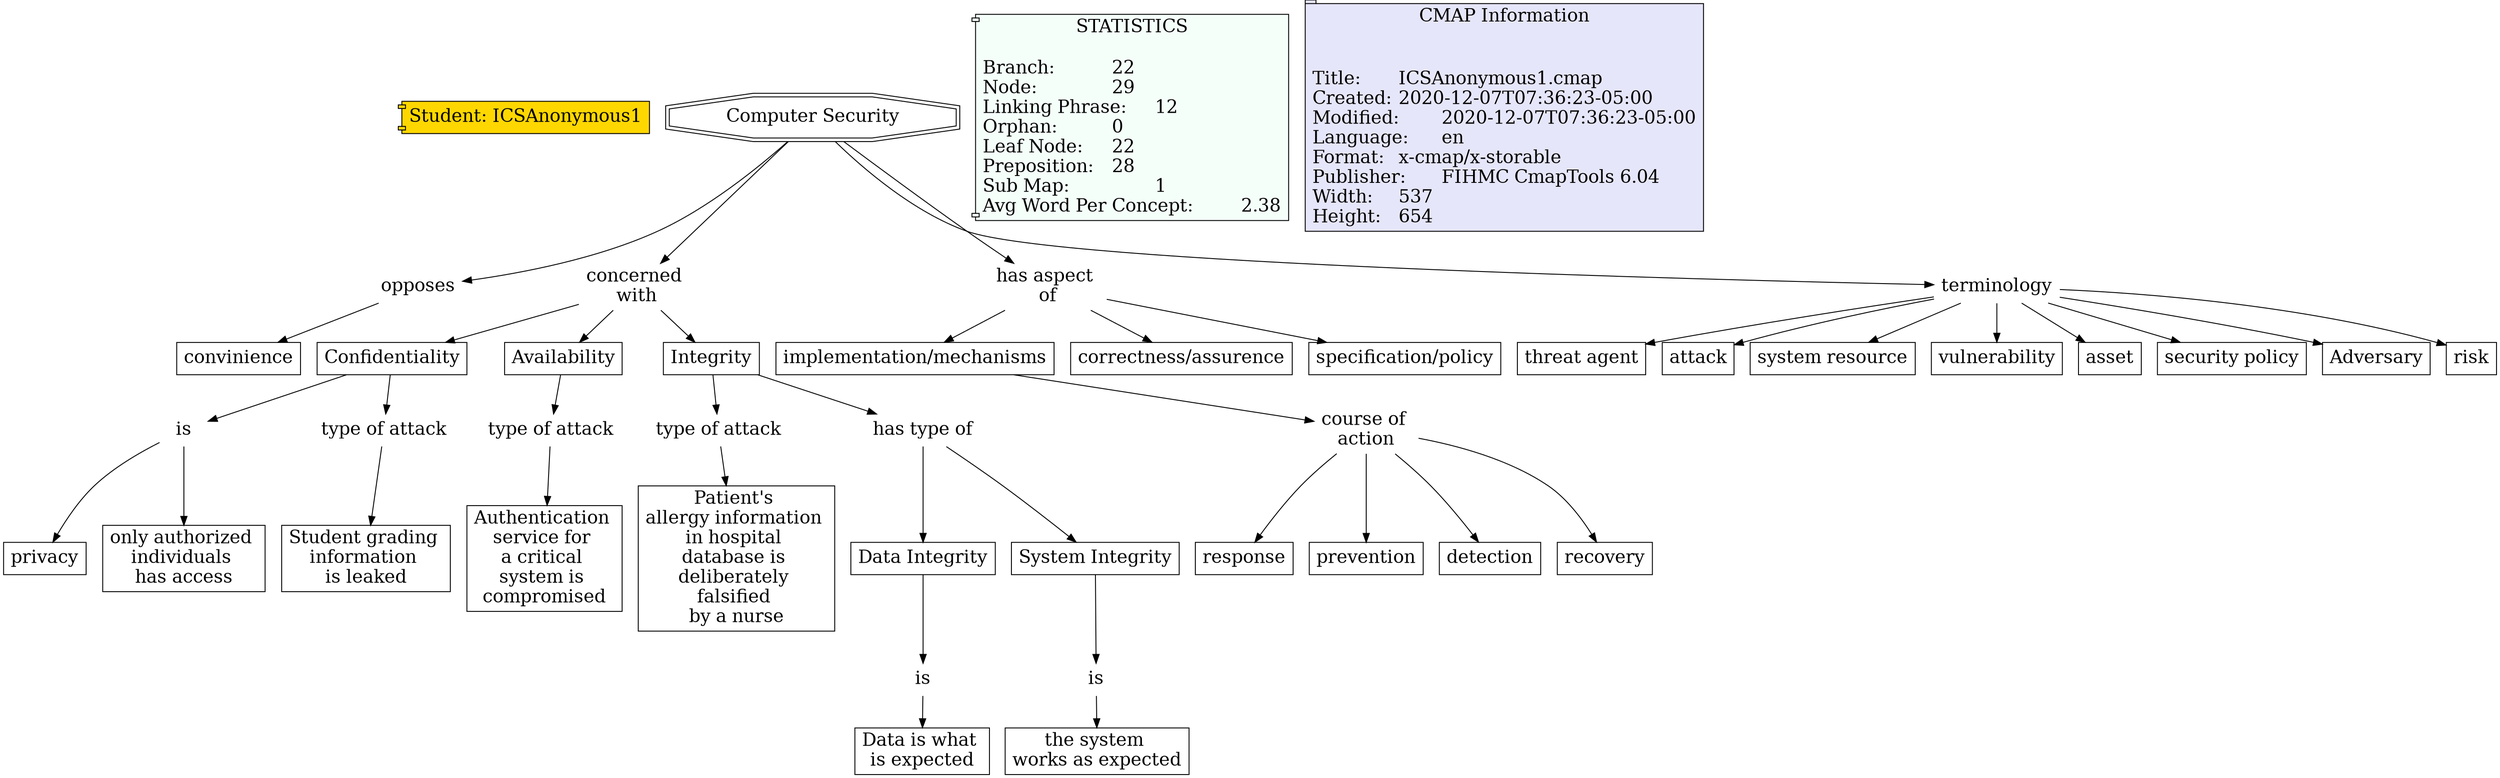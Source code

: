 // The Round Table
digraph {
	Student [label="Student: ICSAnonymous1" fillcolor=gold fontsize=20 shape=component style=filled]
	"1RQ0GDRPV-1YRJ085-59" [label="Computer Security
" fillcolor=white fontsize=20 shape=doubleoctagon style=filled]
	"1RQ0GVP3G-84PNJ6-GR" [label=opposes fontsize=20 shape=none]
	"1RQ0GDRPV-1YRJ085-59" -> "1RQ0GVP3G-84PNJ6-GR" [constraint=true]
	"1RQ0GLL0M-FZ8L0N-BP" [label=is fontsize=20 shape=none]
	"1RQ0GLL0P-286P0XL-BX" [label=privacy fillcolor=white fontsize=20 shape=rect style=filled]
	"1RQ0GLL0M-FZ8L0N-BP" -> "1RQ0GLL0P-286P0XL-BX" [constraint=true]
	"1RQ0GVP3G-84PNJ6-GR" [label=opposes fontsize=20 shape=none]
	"1RQ0GVP3K-FYS7FY-GY" [label=convinience fillcolor=white fontsize=20 shape=rect style=filled]
	"1RQ0GVP3G-84PNJ6-GR" -> "1RQ0GVP3K-FYS7FY-GY" [constraint=true]
	"1RQ0GSB2J-X3W0VX-FR" [label="type of attack
" fontsize=20 shape=none]
	"1RQ0GSB2M-1NJZ8BT-FY" [label="Patient's 
allergy information 
in hospital 
database is 
deliberately 
falsified 
by a nurse
" fillcolor=white fontsize=20 shape=rect style=filled]
	"1RQ0GSB2J-X3W0VX-FR" -> "1RQ0GSB2M-1NJZ8BT-FY" [constraint=true]
	"1RQ0GDRS0-K6XCB4-5D" [label="concerned 
with" fontsize=20 shape=none]
	"1RQ0GDRS4-125JX7L-5P" [label=Confidentiality fillcolor=white fontsize=20 shape=rect style=filled]
	"1RQ0GDRS0-K6XCB4-5D" -> "1RQ0GDRS4-125JX7L-5P" [constraint=true]
	"1RQ0H061G-21JB349-L0" [label="implementation/mechanisms" fillcolor=white fontsize=20 shape=rect style=filled]
	"1RQ0H1X54-17WYK82-LJ" [label="course of 
action" fontsize=20 shape=none]
	"1RQ0H061G-21JB349-L0" -> "1RQ0H1X54-17WYK82-LJ" [constraint=true]
	"1RQ0H1X54-17WYK82-LJ" [label="course of 
action" fontsize=20 shape=none]
	"1RQ0H22G4-CGD6CZ-M1" [label=response fillcolor=white fontsize=20 shape=rect style=filled]
	"1RQ0H1X54-17WYK82-LJ" -> "1RQ0H22G4-CGD6CZ-M1" [constraint=true]
	"1RQ0H1X54-17WYK82-LJ" [label="course of 
action" fontsize=20 shape=none]
	"1RQ0H28WW-1P3DDBX-M9" [label=prevention fillcolor=white fontsize=20 shape=rect style=filled]
	"1RQ0H1X54-17WYK82-LJ" -> "1RQ0H28WW-1P3DDBX-M9" [constraint=true]
	"1RQ0GDRPV-1YRJ085-59" [label="Computer Security
" fillcolor=white fontsize=20 shape=doubleoctagon style=filled]
	"1RQ0GZSRP-1GWVLTP-KJ" [label="has aspect 
of" fontsize=20 shape=none]
	"1RQ0GDRPV-1YRJ085-59" -> "1RQ0GZSRP-1GWVLTP-KJ" [constraint=true]
	"1RQ0GDRS4-125JX7L-5P" [label=Confidentiality fillcolor=white fontsize=20 shape=rect style=filled]
	"1RQ0GLL0M-FZ8L0N-BP" [label=is fontsize=20 shape=none]
	"1RQ0GDRS4-125JX7L-5P" -> "1RQ0GLL0M-FZ8L0N-BP" [constraint=true]
	"1RQ0GP2FC-26FJZJ-CG" [label="has type of
" fontsize=20 shape=none]
	"1RQ0GP2FF-JDF0TP-CP" [label="Data Integrity
" fillcolor=white fontsize=20 shape=rect style=filled]
	"1RQ0GP2FC-26FJZJ-CG" -> "1RQ0GP2FF-JDF0TP-CP" [constraint=true]
	"1RQ0GP2FC-26FJZJ-CG" [label="has type of
" fontsize=20 shape=none]
	"1RQ0GPKKV-NF24H8-CZ" [label="System Integrity
" fillcolor=white fontsize=20 shape=rect style=filled]
	"1RQ0GP2FC-26FJZJ-CG" -> "1RQ0GPKKV-NF24H8-CZ" [constraint=true]
	"1RQ0GDRS4-125JX7L-5P" [label=Confidentiality fillcolor=white fontsize=20 shape=rect style=filled]
	"1RQ0GRPNN-XFZ8RR-F8" [label="type of attack
" fontsize=20 shape=none]
	"1RQ0GDRS4-125JX7L-5P" -> "1RQ0GRPNN-XFZ8RR-F8" [constraint=true]
	"1RQ0GLL0M-FZ8L0N-BP" [label=is fontsize=20 shape=none]
	"1RQ0GN2BJ-4R6FJ2-C6" [label="only authorized 
individuals 
has access
" fillcolor=white fontsize=20 shape=rect style=filled]
	"1RQ0GLL0M-FZ8L0N-BP" -> "1RQ0GN2BJ-4R6FJ2-C6" [constraint=true]
	"1RQ0GQRPV-1HH6JN0-DR" [label=is fontsize=20 shape=none]
	"1RQ0GQRPX-1JZZLFH-DZ" [label="Data is what 
is expected
" fillcolor=white fontsize=20 shape=rect style=filled]
	"1RQ0GQRPV-1HH6JN0-DR" -> "1RQ0GQRPX-1JZZLFH-DZ" [constraint=true]
	"1RQ0GRPNN-XFZ8RR-F8" [label="type of attack
" fontsize=20 shape=none]
	"1RQ0GRPNZ-Z6HTJ7-FG" [label="Student grading 
information 
is leaked" fillcolor=white fontsize=20 shape=rect style=filled]
	"1RQ0GRPNN-XFZ8RR-F8" -> "1RQ0GRPNZ-Z6HTJ7-FG" [constraint=true]
	"1RQ0GDRPV-1YRJ085-59" [label="Computer Security
" fillcolor=white fontsize=20 shape=doubleoctagon style=filled]
	"1RQ0GDRS0-K6XCB4-5D" [label="concerned 
with" fontsize=20 shape=none]
	"1RQ0GDRPV-1YRJ085-59" -> "1RQ0GDRS0-K6XCB4-5D" [constraint=true]
	"1RQ0GWPTZ-17SCBSR-H7" [label=terminology fontsize=20 shape=none]
	"1RQ0GWYF4-PWGFM2-HQ" [label="threat agent
" fillcolor=white fontsize=20 shape=rect style=filled]
	"1RQ0GWPTZ-17SCBSR-H7" -> "1RQ0GWYF4-PWGFM2-HQ" [constraint=true]
	"1RQ0GZSRP-1GWVLTP-KJ" [label="has aspect 
of" fontsize=20 shape=none]
	"1RQ0H061G-21JB349-L0" [label="implementation/mechanisms" fillcolor=white fontsize=20 shape=rect style=filled]
	"1RQ0GZSRP-1GWVLTP-KJ" -> "1RQ0H061G-21JB349-L0" [constraint=true]
	"1RQ0GT6LY-2CJS44-G7" [label="type of attack
" fontsize=20 shape=none]
	"1RQ0GT6M1-Z6YP05-GG" [label="Authentication 
service for 
a critical 
system is 
compromised" fillcolor=white fontsize=20 shape=rect style=filled]
	"1RQ0GT6LY-2CJS44-G7" -> "1RQ0GT6M1-Z6YP05-GG" [constraint=true]
	"1RQ0GF9X4-10PWG9S-68" [label=Availability fillcolor=white fontsize=20 shape=rect style=filled]
	"1RQ0GT6LY-2CJS44-G7" [label="type of attack
" fontsize=20 shape=none]
	"1RQ0GF9X4-10PWG9S-68" -> "1RQ0GT6LY-2CJS44-G7" [constraint=true]
	"1RQ0GWPTZ-17SCBSR-H7" [label=terminology fontsize=20 shape=none]
	"1RQ0GX6V5-2488H53-HZ" [label=attack fillcolor=white fontsize=20 shape=rect style=filled]
	"1RQ0GWPTZ-17SCBSR-H7" -> "1RQ0GX6V5-2488H53-HZ" [constraint=true]
	"1RQ0GWPTZ-17SCBSR-H7" [label=terminology fontsize=20 shape=none]
	"1RQ0GY0MW-1ND2QLP-JR" [label="system resource
" fillcolor=white fontsize=20 shape=rect style=filled]
	"1RQ0GWPTZ-17SCBSR-H7" -> "1RQ0GY0MW-1ND2QLP-JR" [constraint=true]
	"1RQ0GF25B-S4KTYJ-60" [label=Integrity fillcolor=white fontsize=20 shape=rect style=filled]
	"1RQ0GP2FC-26FJZJ-CG" [label="has type of
" fontsize=20 shape=none]
	"1RQ0GF25B-S4KTYJ-60" -> "1RQ0GP2FC-26FJZJ-CG" [constraint=true]
	"1RQ0GF25B-S4KTYJ-60" [label=Integrity fillcolor=white fontsize=20 shape=rect style=filled]
	"1RQ0GSB2J-X3W0VX-FR" [label="type of attack
" fontsize=20 shape=none]
	"1RQ0GF25B-S4KTYJ-60" -> "1RQ0GSB2J-X3W0VX-FR" [constraint=true]
	"1RQ0GWPTZ-17SCBSR-H7" [label=terminology fontsize=20 shape=none]
	"1RQ0GYK5G-XN5N5B-K8" [label=vulnerability fillcolor=white fontsize=20 shape=rect style=filled]
	"1RQ0GWPTZ-17SCBSR-H7" -> "1RQ0GYK5G-XN5N5B-K8" [constraint=true]
	"1RQ0GPKKV-NF24H8-CZ" [label="System Integrity
" fillcolor=white fontsize=20 shape=rect style=filled]
	"1RQ0GQ9HP-219DFT5-D7" [label=is fontsize=20 shape=none]
	"1RQ0GPKKV-NF24H8-CZ" -> "1RQ0GQ9HP-219DFT5-D7" [constraint=true]
	"1RQ0H1X54-17WYK82-LJ" [label="course of 
action" fontsize=20 shape=none]
	"1RQ0H1X57-NWZ945-LR" [label=detection fillcolor=white fontsize=20 shape=rect style=filled]
	"1RQ0H1X54-17WYK82-LJ" -> "1RQ0H1X57-NWZ945-LR" [constraint=true]
	"1RQ0GWPTZ-17SCBSR-H7" [label=terminology fontsize=20 shape=none]
	"1RQ0GY5MR-LTVFSW-K0" [label=asset fillcolor=white fontsize=20 shape=rect style=filled]
	"1RQ0GWPTZ-17SCBSR-H7" -> "1RQ0GY5MR-LTVFSW-K0" [constraint=true]
	"1RQ0GDRS0-K6XCB4-5D" [label="concerned 
with" fontsize=20 shape=none]
	"1RQ0GF9X4-10PWG9S-68" [label=Availability fillcolor=white fontsize=20 shape=rect style=filled]
	"1RQ0GDRS0-K6XCB4-5D" -> "1RQ0GF9X4-10PWG9S-68" [constraint=true]
	"1RQ0GZSRP-1GWVLTP-KJ" [label="has aspect 
of" fontsize=20 shape=none]
	"1RQ0H0H61-1214J66-L8" [label="correctness/assurence" fillcolor=white fontsize=20 shape=rect style=filled]
	"1RQ0GZSRP-1GWVLTP-KJ" -> "1RQ0H0H61-1214J66-L8" [constraint=true]
	"1RQ0GDRS0-K6XCB4-5D" [label="concerned 
with" fontsize=20 shape=none]
	"1RQ0GF25B-S4KTYJ-60" [label=Integrity fillcolor=white fontsize=20 shape=rect style=filled]
	"1RQ0GDRS0-K6XCB4-5D" -> "1RQ0GF25B-S4KTYJ-60" [constraint=true]
	"1RQ0GWPTZ-17SCBSR-H7" [label=terminology fontsize=20 shape=none]
	"1RQ0GXRC3-1YWBGTP-JH" [label="security policy
" fillcolor=white fontsize=20 shape=rect style=filled]
	"1RQ0GWPTZ-17SCBSR-H7" -> "1RQ0GXRC3-1YWBGTP-JH" [constraint=true]
	"1RQ0GWPTZ-17SCBSR-H7" [label=terminology fontsize=20 shape=none]
	"1RQ0GWPV3-KWK0Z5-HF" [label=Adversary fillcolor=white fontsize=20 shape=rect style=filled]
	"1RQ0GWPTZ-17SCBSR-H7" -> "1RQ0GWPV3-KWK0Z5-HF" [constraint=true]
	"1RQ0GZSRP-1GWVLTP-KJ" [label="has aspect 
of" fontsize=20 shape=none]
	"1RQ0GZSRY-241PHCZ-KQ" [label="specification/policy" fillcolor=white fontsize=20 shape=rect style=filled]
	"1RQ0GZSRP-1GWVLTP-KJ" -> "1RQ0GZSRY-241PHCZ-KQ" [constraint=true]
	"1RQ0GQ9HP-219DFT5-D7" [label=is fontsize=20 shape=none]
	"1RQ0GQ9HR-3BVJVM-DG" [label="the system 
works as expected
" fillcolor=white fontsize=20 shape=rect style=filled]
	"1RQ0GQ9HP-219DFT5-D7" -> "1RQ0GQ9HR-3BVJVM-DG" [constraint=true]
	"1RQ0GP2FF-JDF0TP-CP" [label="Data Integrity
" fillcolor=white fontsize=20 shape=rect style=filled]
	"1RQ0GQRPV-1HH6JN0-DR" [label=is fontsize=20 shape=none]
	"1RQ0GP2FF-JDF0TP-CP" -> "1RQ0GQRPV-1HH6JN0-DR" [constraint=true]
	"1RQ0GDRPV-1YRJ085-59" [label="Computer Security
" fillcolor=white fontsize=20 shape=doubleoctagon style=filled]
	"1RQ0GWPTZ-17SCBSR-H7" [label=terminology fontsize=20 shape=none]
	"1RQ0GDRPV-1YRJ085-59" -> "1RQ0GWPTZ-17SCBSR-H7" [constraint=true]
	"1RQ0GWPTZ-17SCBSR-H7" [label=terminology fontsize=20 shape=none]
	"1RQ0GXDF2-8CCHZ4-J7" [label=risk fillcolor=white fontsize=20 shape=rect style=filled]
	"1RQ0GWPTZ-17SCBSR-H7" -> "1RQ0GXDF2-8CCHZ4-J7" [constraint=true]
	"1RQ0H1X54-17WYK82-LJ" [label="course of 
action" fontsize=20 shape=none]
	"1RQ0H2FYF-VFVMSL-MK" [label=recovery fillcolor=white fontsize=20 shape=rect style=filled]
	"1RQ0H1X54-17WYK82-LJ" -> "1RQ0H2FYF-VFVMSL-MK" [constraint=true]
	statictics [label="STATISTICS
\lBranch:		22\lNode:		29\lLinking Phrase:	12\lOrphan:		0\lLeaf Node:	22\lPreposition:	28\lSub Map:		1\lAvg Word Per Concept:	2.38\l" Gsplines=true fillcolor="#F5FFFA" fontsize=20 shape=component style=filled]
	file_info [label="CMAP Information

\lTitle:	ICSAnonymous1.cmap\lCreated:	2020-12-07T07:36:23-05:00\lModified:	2020-12-07T07:36:23-05:00\lLanguage:	en\lFormat:	x-cmap/x-storable\lPublisher:	FIHMC CmapTools 6.04\lWidth:	537\lHeight:	654\l" Gsplines=true fillcolor="#E6E6FA" fontsize=20 shape=tab style=filled]
}
